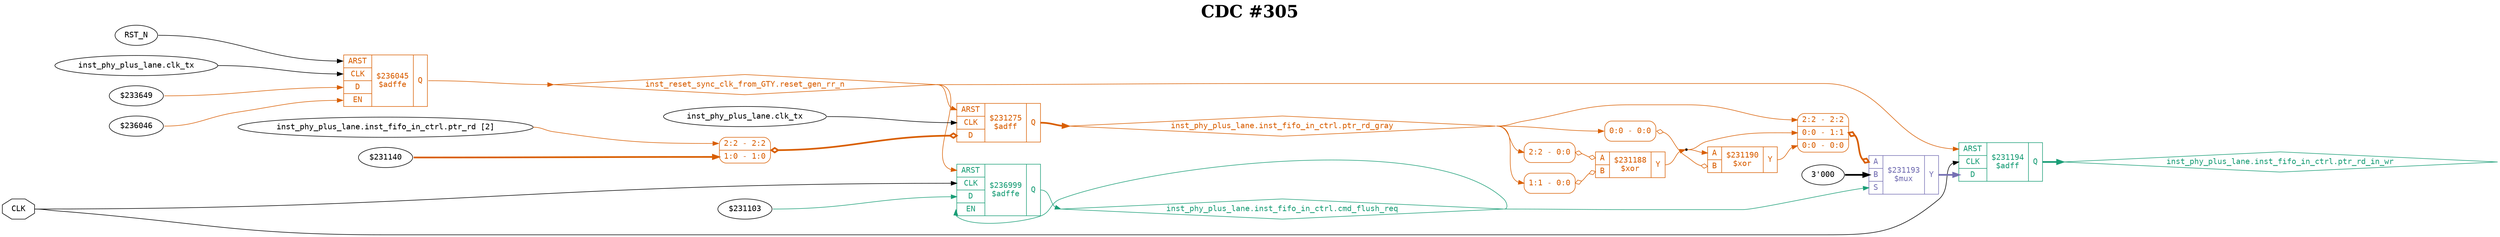 digraph "spacefibre_light_top" {
label=<<b>CDC #305</b>>;
labelloc="t"
fontsize="30"
node ["fontname"="Courier"]
edge ["fontname"="Courier"]
rankdir="LR";
remincross=true;
n4 [ shape=octagon, label="CLK", color="black", fontcolor="black", href="/src/ip_spacefibre_light_top/spacefibre_light_top.vhd#45" ];
n5 [ shape=diamond, label="inst_phy_plus_lane.inst_fifo_in_ctrl.cmd_flush_req", colorscheme="dark28", color="1", fontcolor="1", href="/src/ip/fifo_dc/fifo_dc.vhd#111" ];
n6 [ shape=diamond, label="inst_phy_plus_lane.inst_fifo_in_ctrl.ptr_rd_gray", colorscheme="dark28", color="2", fontcolor="2", href="/src/ip/fifo_dc/fifo_dc.vhd#103" ];
n7 [ shape=diamond, label="inst_phy_plus_lane.inst_fifo_in_ctrl.ptr_rd_in_wr", colorscheme="dark28", color="1", fontcolor="1", href="/src/ip/fifo_dc/fifo_dc.vhd#106" ];
n8 [ shape=diamond, label="inst_reset_sync_clk_from_GTY.reset_gen_rr_n", colorscheme="dark28", color="2", fontcolor="2", href="/src/ip_spacefibre_light_top/reset_gen.vhd#46" ];
{ rank="source"; n4;}
{ rank="sink";}
v0 [ label="RST_N" ];
v1 [ label="inst_phy_plus_lane.clk_tx" ];
v2 [ label="$233649" ];
v3 [ label="$236046" ];
c13 [ shape=record, label="{{<p9> ARST|<p4> CLK|<p10> D|<p11> EN}|$236045\n$adffe|{<p12> Q}}", colorscheme="dark28", color="2", fontcolor="2" , href="/src/ip_spacefibre_light_top/reset_gen.vhd#56"  ];
v4 [ label="$231103" ];
c14 [ shape=record, label="{{<p9> ARST|<p4> CLK|<p10> D|<p11> EN}|$236999\n$adffe|{<p12> Q}}", colorscheme="dark28", color="1", fontcolor="1" , href="/src/ip/fifo_dc/fifo_dc.vhd#440"  ];
c18 [ shape=record, label="{{<p15> A|<p16> B}|$231188\n$xor|{<p17> Y}}", colorscheme="dark28", color="2", fontcolor="2" , href="/src/ip/fifo_dc/fifo_dc.vhd#144"  ];
x5 [ shape=record, style=rounded, label="<s0> 2:2 - 0:0 ", colorscheme="dark28", color="2", fontcolor="2" ];
x5:e -> c18:p15:w [arrowhead=odiamond, arrowtail=odiamond, dir=both, colorscheme="dark28", color="2", fontcolor="2", label=""];
x6 [ shape=record, style=rounded, label="<s0> 1:1 - 0:0 ", colorscheme="dark28", color="2", fontcolor="2" ];
x6:e -> c18:p16:w [arrowhead=odiamond, arrowtail=odiamond, dir=both, colorscheme="dark28", color="2", fontcolor="2", label=""];
c19 [ shape=record, label="{{<p15> A|<p16> B}|$231190\n$xor|{<p17> Y}}", colorscheme="dark28", color="2", fontcolor="2" , href="/src/ip/fifo_dc/fifo_dc.vhd#144"  ];
x7 [ shape=record, style=rounded, label="<s0> 0:0 - 0:0 ", colorscheme="dark28", color="2", fontcolor="2" ];
x7:e -> c19:p16:w [arrowhead=odiamond, arrowtail=odiamond, dir=both, colorscheme="dark28", color="2", fontcolor="2", label=""];
v9 [ label="3'000" ];
c21 [ shape=record, label="{{<p15> A|<p16> B|<p20> S}|$231193\n$mux|{<p17> Y}}", colorscheme="dark28", color="3", fontcolor="3" , href="/src/ip/fifo_dc/fifo_dc.vhd#225"  ];
x8 [ shape=record, style=rounded, label="<s2> 2:2 - 2:2 |<s1> 0:0 - 1:1 |<s0> 0:0 - 0:0 ", colorscheme="dark28", color="2", fontcolor="2" ];
x8:e -> c21:p15:w [arrowhead=odiamond, arrowtail=odiamond, dir=both, colorscheme="dark28", color="2", fontcolor="2", style="setlinewidth(3)", label=""];
v10 [ label="inst_phy_plus_lane.clk_tx" ];
v12 [ label="inst_phy_plus_lane.inst_fifo_in_ctrl.ptr_rd [2]" ];
v13 [ label="$231140" ];
c22 [ shape=record, label="{{<p9> ARST|<p4> CLK|<p10> D}|$231275\n$adff|{<p12> Q}}", colorscheme="dark28", color="2", fontcolor="2" , href="/src/ip/fifo_dc/fifo_dc.vhd#362"  ];
x11 [ shape=record, style=rounded, label="<s1> 2:2 - 2:2 |<s0> 1:0 - 1:0 ", colorscheme="dark28", color="2", fontcolor="2" ];
x11:e -> c22:p10:w [arrowhead=odiamond, arrowtail=odiamond, dir=both, colorscheme="dark28", color="2", fontcolor="2", style="setlinewidth(3)", label=""];
c23 [ shape=record, label="{{<p9> ARST|<p4> CLK|<p10> D}|$231194\n$adff|{<p12> Q}}", colorscheme="dark28", color="1", fontcolor="1" , href="/src/ip/fifo_dc/fifo_dc.vhd#222"  ];
n1 [ shape=point ];
c18:p17:e -> n1:w [colorscheme="dark28", color="2", fontcolor="2", label=""];
n1:e -> c19:p15:w [colorscheme="dark28", color="2", fontcolor="2", label=""];
n1:e -> x8:s1:w [colorscheme="dark28", color="2", fontcolor="2", label=""];
c19:p17:e -> x8:s0:w [colorscheme="dark28", color="2", fontcolor="2", label=""];
c21:p17:e -> c23:p10:w [colorscheme="dark28", color="3", fontcolor="3", style="setlinewidth(3)", label=""];
n4:e -> c14:p4:w [color="black", fontcolor="black", label=""];
n4:e -> c23:p4:w [color="black", fontcolor="black", label=""];
c14:p12:e -> n5:w [colorscheme="dark28", color="1", fontcolor="1", label=""];
n5:e -> c14:p11:w [colorscheme="dark28", color="1", fontcolor="1", label=""];
n5:e -> c21:p20:w [colorscheme="dark28", color="1", fontcolor="1", label=""];
c22:p12:e -> n6:w [colorscheme="dark28", color="2", fontcolor="2", style="setlinewidth(3)", label=""];
n6:e -> x5:s0:w [colorscheme="dark28", color="2", fontcolor="2", label=""];
n6:e -> x6:s0:w [colorscheme="dark28", color="2", fontcolor="2", label=""];
n6:e -> x7:s0:w [colorscheme="dark28", color="2", fontcolor="2", label=""];
n6:e -> x8:s2:w [colorscheme="dark28", color="2", fontcolor="2", label=""];
c23:p12:e -> n7:w [colorscheme="dark28", color="1", fontcolor="1", style="setlinewidth(3)", label=""];
c13:p12:e -> n8:w [colorscheme="dark28", color="2", fontcolor="2", label=""];
n8:e -> c14:p9:w [colorscheme="dark28", color="2", fontcolor="2", label=""];
n8:e -> c22:p9:w [colorscheme="dark28", color="2", fontcolor="2", label=""];
n8:e -> c23:p9:w [colorscheme="dark28", color="2", fontcolor="2", label=""];
v0:e -> c13:p9:w [color="black", fontcolor="black", label=""];
v1:e -> c13:p4:w [color="black", fontcolor="black", label=""];
v10:e -> c22:p4:w [color="black", fontcolor="black", label=""];
v12:e -> x11:s1:w [colorscheme="dark28", color="2", fontcolor="2", label=""];
v13:e -> x11:s0:w [colorscheme="dark28", color="2", fontcolor="2", style="setlinewidth(3)", label=""];
v2:e -> c13:p10:w [colorscheme="dark28", color="2", fontcolor="2", label=""];
v3:e -> c13:p11:w [colorscheme="dark28", color="2", fontcolor="2", label=""];
v4:e -> c14:p10:w [colorscheme="dark28", color="1", fontcolor="1", label=""];
v9:e -> c21:p16:w [color="black", fontcolor="black", style="setlinewidth(3)", label=""];
}
